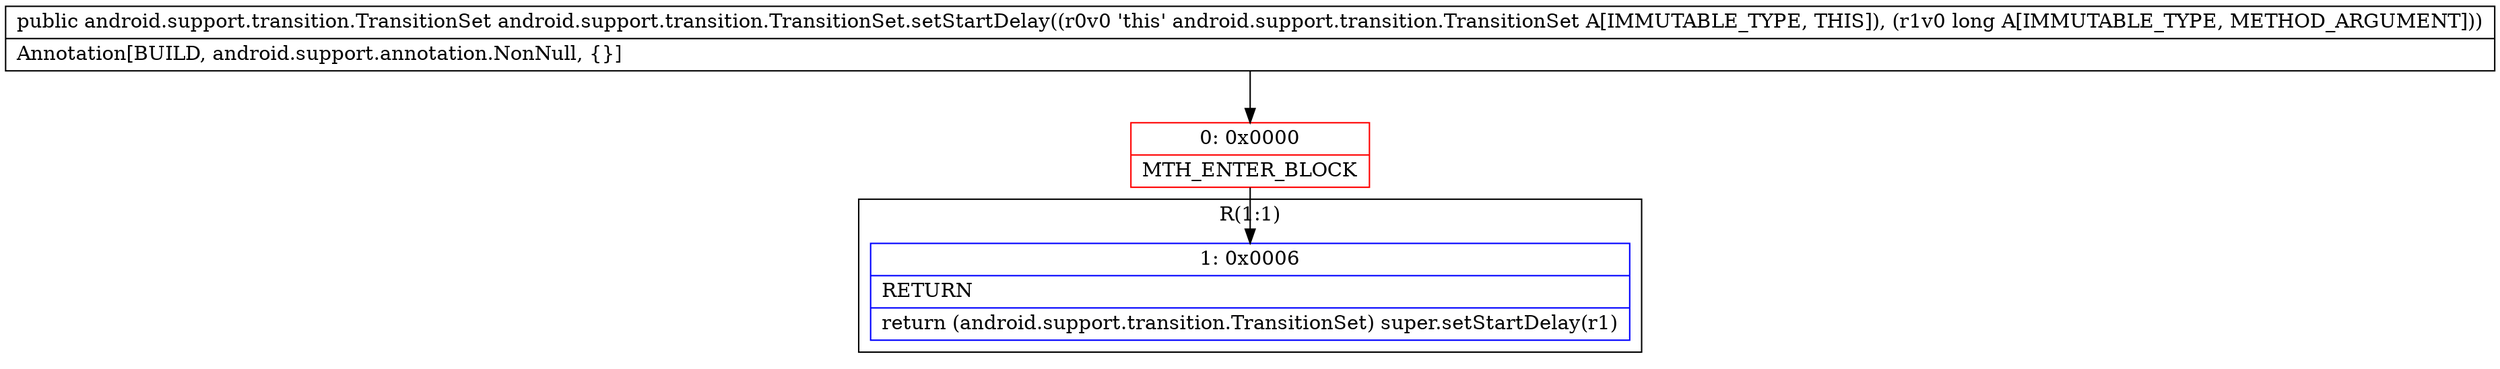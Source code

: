 digraph "CFG forandroid.support.transition.TransitionSet.setStartDelay(J)Landroid\/support\/transition\/TransitionSet;" {
subgraph cluster_Region_61412040 {
label = "R(1:1)";
node [shape=record,color=blue];
Node_1 [shape=record,label="{1\:\ 0x0006|RETURN\l|return (android.support.transition.TransitionSet) super.setStartDelay(r1)\l}"];
}
Node_0 [shape=record,color=red,label="{0\:\ 0x0000|MTH_ENTER_BLOCK\l}"];
MethodNode[shape=record,label="{public android.support.transition.TransitionSet android.support.transition.TransitionSet.setStartDelay((r0v0 'this' android.support.transition.TransitionSet A[IMMUTABLE_TYPE, THIS]), (r1v0 long A[IMMUTABLE_TYPE, METHOD_ARGUMENT]))  | Annotation[BUILD, android.support.annotation.NonNull, \{\}]\l}"];
MethodNode -> Node_0;
Node_0 -> Node_1;
}

